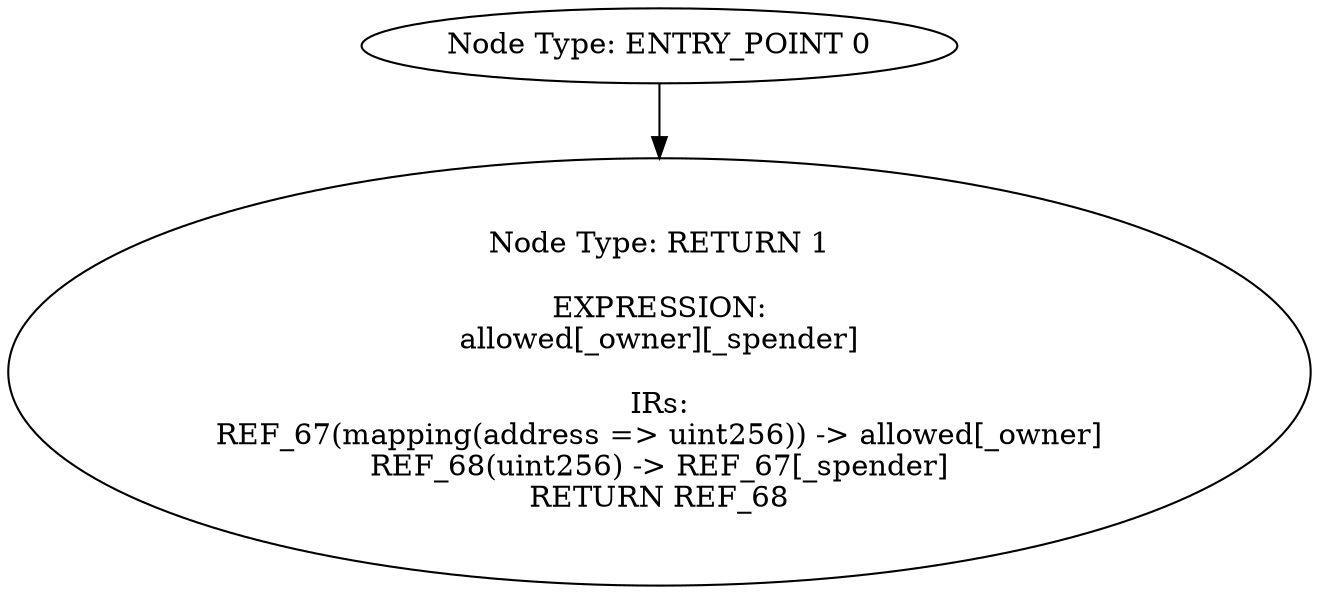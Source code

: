 digraph{
0[label="Node Type: ENTRY_POINT 0
"];
0->1;
1[label="Node Type: RETURN 1

EXPRESSION:
allowed[_owner][_spender]

IRs:
REF_67(mapping(address => uint256)) -> allowed[_owner]
REF_68(uint256) -> REF_67[_spender]
RETURN REF_68"];
}
